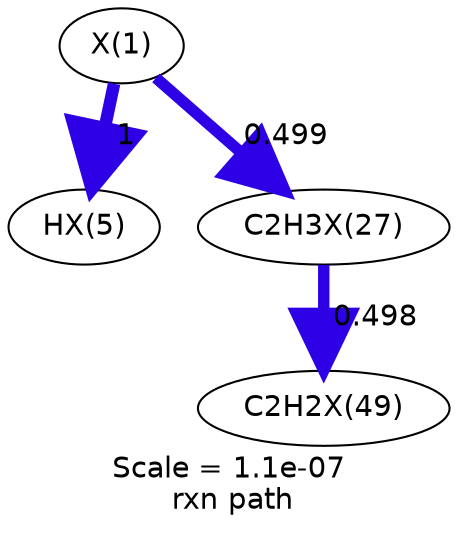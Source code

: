 digraph reaction_paths {
center=1;
s18 -> s19[fontname="Helvetica", style="setlinewidth(6)", arrowsize=3, color="0.7, 1.5, 0.9"
, label=" 1"];
s18 -> s20[fontname="Helvetica", style="setlinewidth(5.48)", arrowsize=2.74, color="0.7, 0.999, 0.9"
, label=" 0.499"];
s20 -> s28[fontname="Helvetica", style="setlinewidth(5.47)", arrowsize=2.74, color="0.7, 0.998, 0.9"
, label=" 0.498"];
s18 [ fontname="Helvetica", label="X(1)"];
s19 [ fontname="Helvetica", label="HX(5)"];
s20 [ fontname="Helvetica", label="C2H3X(27)"];
s28 [ fontname="Helvetica", label="C2H2X(49)"];
 label = "Scale = 1.1e-07\l rxn path";
 fontname = "Helvetica";
}
